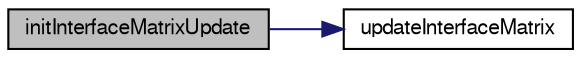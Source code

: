 digraph "initInterfaceMatrixUpdate"
{
  bgcolor="transparent";
  edge [fontname="FreeSans",fontsize="10",labelfontname="FreeSans",labelfontsize="10"];
  node [fontname="FreeSans",fontsize="10",shape=record];
  rankdir="LR";
  Node10 [label="initInterfaceMatrixUpdate",height=0.2,width=0.4,color="black", fillcolor="grey75", style="filled", fontcolor="black"];
  Node10 -> Node11 [color="midnightblue",fontsize="10",style="solid",fontname="FreeSans"];
  Node11 [label="updateInterfaceMatrix",height=0.2,width=0.4,color="black",URL="$a26782.html#ad376cc87c05e1a0ced7ae0c4676016b6",tooltip="Update result field based on interface functionality. "];
}
